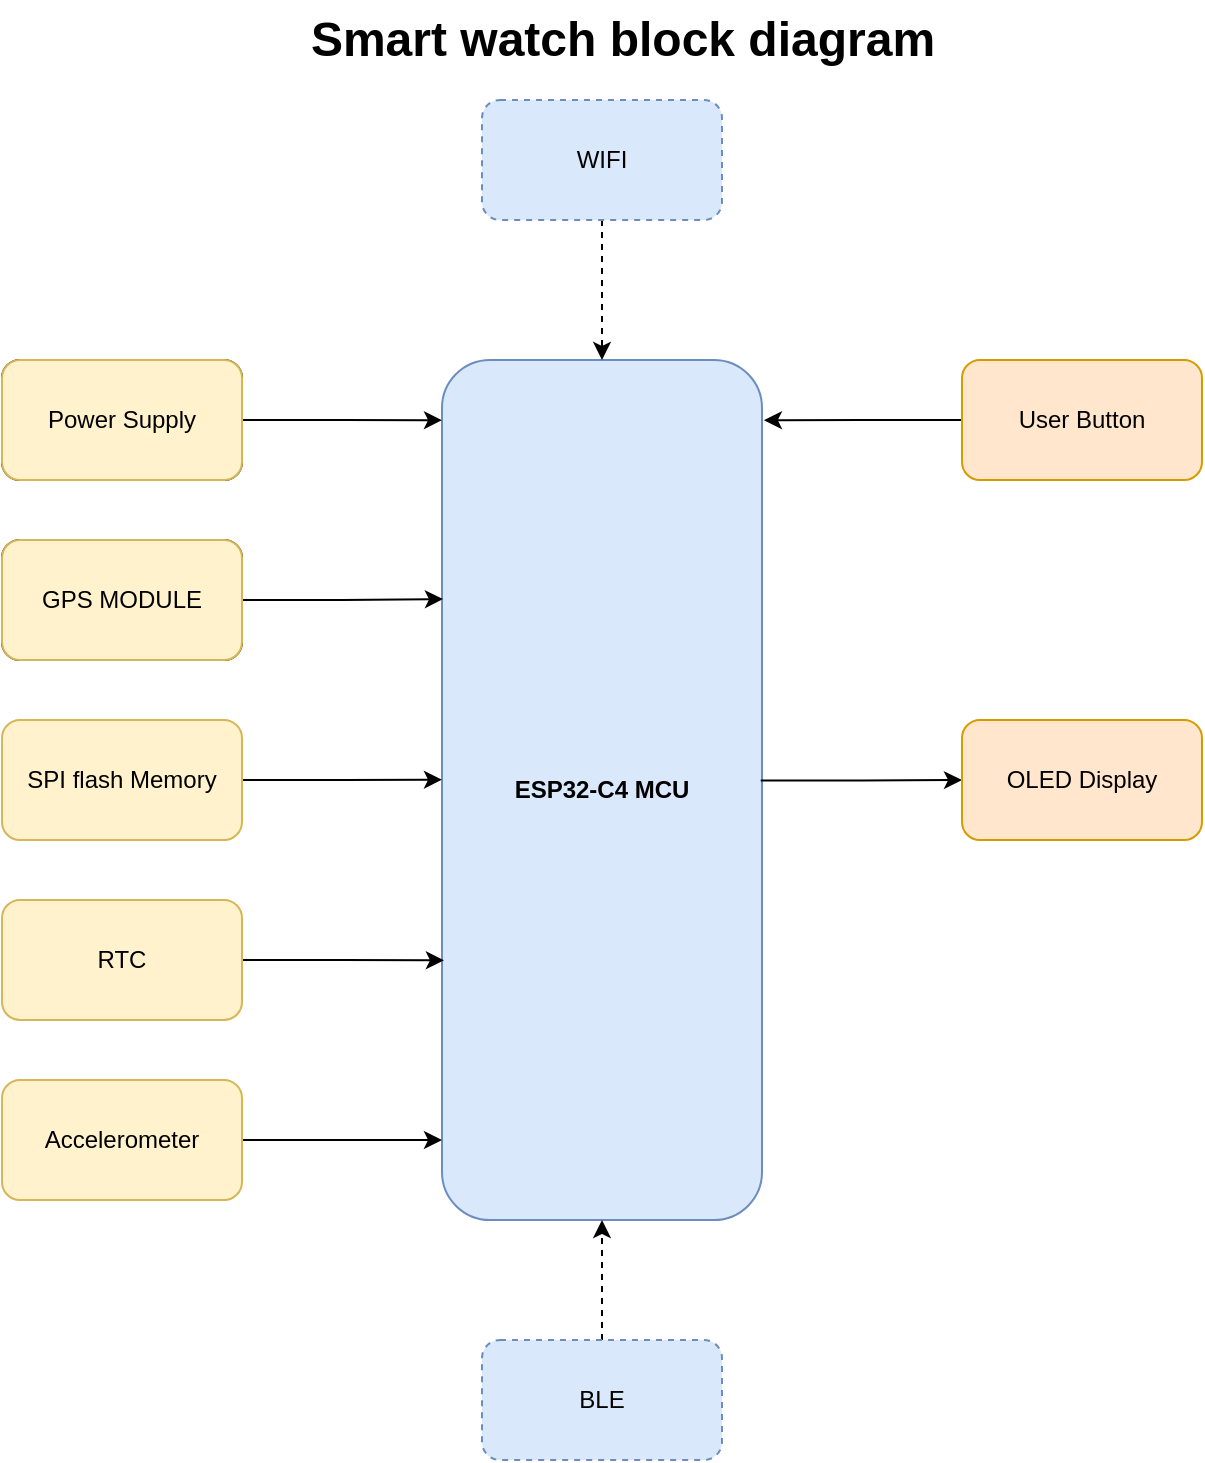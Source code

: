 <mxfile version="20.8.16" type="device"><diagram name="Page-1" id="qMAFrWNoc0MmtMFVMdbP"><mxGraphModel dx="1292" dy="774" grid="1" gridSize="10" guides="1" tooltips="1" connect="1" arrows="1" fold="1" page="1" pageScale="1" pageWidth="850" pageHeight="1100" math="0" shadow="0"><root><mxCell id="0"/><mxCell id="1" parent="0"/><mxCell id="UUq1cRBALcThL7muqQgj-1" value="&lt;b&gt;ESP32-C4 MCU&lt;/b&gt;" style="rounded=1;whiteSpace=wrap;html=1;fillColor=#dae8fc;strokeColor=#6c8ebf;" vertex="1" parent="1"><mxGeometry x="330" y="230" width="160" height="430" as="geometry"/></mxCell><mxCell id="UUq1cRBALcThL7muqQgj-11" style="edgeStyle=orthogonalEdgeStyle;rounded=0;orthogonalLoop=1;jettySize=auto;html=1;entryX=0.003;entryY=0.278;entryDx=0;entryDy=0;entryPerimeter=0;" edge="1" parent="1" source="UUq1cRBALcThL7muqQgj-2" target="UUq1cRBALcThL7muqQgj-1"><mxGeometry relative="1" as="geometry"/></mxCell><mxCell id="UUq1cRBALcThL7muqQgj-2" value="GPS MODULE" style="rounded=1;whiteSpace=wrap;html=1;" vertex="1" parent="1"><mxGeometry x="110" y="320" width="120" height="60" as="geometry"/></mxCell><mxCell id="UUq1cRBALcThL7muqQgj-12" style="edgeStyle=orthogonalEdgeStyle;rounded=0;orthogonalLoop=1;jettySize=auto;html=1;entryX=0;entryY=0.488;entryDx=0;entryDy=0;entryPerimeter=0;" edge="1" parent="1" source="UUq1cRBALcThL7muqQgj-3" target="UUq1cRBALcThL7muqQgj-1"><mxGeometry relative="1" as="geometry"><mxPoint x="320" y="440" as="targetPoint"/></mxGeometry></mxCell><mxCell id="UUq1cRBALcThL7muqQgj-3" value="SPI flash Memory" style="rounded=1;whiteSpace=wrap;html=1;fillColor=#fff2cc;strokeColor=#d6b656;" vertex="1" parent="1"><mxGeometry x="110" y="410" width="120" height="60" as="geometry"/></mxCell><mxCell id="UUq1cRBALcThL7muqQgj-13" style="edgeStyle=orthogonalEdgeStyle;rounded=0;orthogonalLoop=1;jettySize=auto;html=1;entryX=0.006;entryY=0.698;entryDx=0;entryDy=0;entryPerimeter=0;" edge="1" parent="1" source="UUq1cRBALcThL7muqQgj-4" target="UUq1cRBALcThL7muqQgj-1"><mxGeometry relative="1" as="geometry"/></mxCell><mxCell id="UUq1cRBALcThL7muqQgj-4" value="RTC" style="rounded=1;whiteSpace=wrap;html=1;fillColor=#fff2cc;strokeColor=#d6b656;" vertex="1" parent="1"><mxGeometry x="110" y="500" width="120" height="60" as="geometry"/></mxCell><mxCell id="UUq1cRBALcThL7muqQgj-10" style="edgeStyle=orthogonalEdgeStyle;rounded=0;orthogonalLoop=1;jettySize=auto;html=1;entryX=0;entryY=0.07;entryDx=0;entryDy=0;entryPerimeter=0;" edge="1" parent="1" source="UUq1cRBALcThL7muqQgj-5" target="UUq1cRBALcThL7muqQgj-1"><mxGeometry relative="1" as="geometry"><mxPoint x="320" y="260" as="targetPoint"/></mxGeometry></mxCell><mxCell id="UUq1cRBALcThL7muqQgj-5" value="Power Supply" style="rounded=1;whiteSpace=wrap;html=1;" vertex="1" parent="1"><mxGeometry x="110" y="230" width="120" height="60" as="geometry"/></mxCell><mxCell id="UUq1cRBALcThL7muqQgj-14" style="edgeStyle=orthogonalEdgeStyle;rounded=0;orthogonalLoop=1;jettySize=auto;html=1;entryX=0;entryY=0.907;entryDx=0;entryDy=0;entryPerimeter=0;" edge="1" parent="1" source="UUq1cRBALcThL7muqQgj-6" target="UUq1cRBALcThL7muqQgj-1"><mxGeometry relative="1" as="geometry"/></mxCell><mxCell id="UUq1cRBALcThL7muqQgj-6" value="Accelerometer&lt;br&gt;" style="rounded=1;whiteSpace=wrap;html=1;fillColor=#fff2cc;strokeColor=#d6b656;" vertex="1" parent="1"><mxGeometry x="110" y="590" width="120" height="60" as="geometry"/></mxCell><mxCell id="UUq1cRBALcThL7muqQgj-15" style="edgeStyle=orthogonalEdgeStyle;rounded=0;orthogonalLoop=1;jettySize=auto;html=1;exitX=0.996;exitY=0.489;exitDx=0;exitDy=0;exitPerimeter=0;" edge="1" parent="1" source="UUq1cRBALcThL7muqQgj-1" target="UUq1cRBALcThL7muqQgj-8"><mxGeometry relative="1" as="geometry"/></mxCell><mxCell id="UUq1cRBALcThL7muqQgj-8" value="OLED Display" style="rounded=1;whiteSpace=wrap;html=1;fillColor=#ffe6cc;strokeColor=#d79b00;" vertex="1" parent="1"><mxGeometry x="590" y="410" width="120" height="60" as="geometry"/></mxCell><mxCell id="UUq1cRBALcThL7muqQgj-17" style="edgeStyle=orthogonalEdgeStyle;rounded=0;orthogonalLoop=1;jettySize=auto;html=1;entryX=0.5;entryY=1;entryDx=0;entryDy=0;dashed=1;" edge="1" parent="1" source="UUq1cRBALcThL7muqQgj-16" target="UUq1cRBALcThL7muqQgj-1"><mxGeometry relative="1" as="geometry"/></mxCell><mxCell id="UUq1cRBALcThL7muqQgj-16" value="BLE" style="rounded=1;whiteSpace=wrap;html=1;dashed=1;fillColor=#dae8fc;strokeColor=#6c8ebf;" vertex="1" parent="1"><mxGeometry x="350" y="720" width="120" height="60" as="geometry"/></mxCell><mxCell id="UUq1cRBALcThL7muqQgj-19" style="edgeStyle=orthogonalEdgeStyle;rounded=0;orthogonalLoop=1;jettySize=auto;html=1;entryX=0.5;entryY=0;entryDx=0;entryDy=0;dashed=1;" edge="1" parent="1" source="UUq1cRBALcThL7muqQgj-18" target="UUq1cRBALcThL7muqQgj-1"><mxGeometry relative="1" as="geometry"/></mxCell><mxCell id="UUq1cRBALcThL7muqQgj-18" value="WIFI" style="rounded=1;whiteSpace=wrap;html=1;dashed=1;fillColor=#dae8fc;strokeColor=#6c8ebf;" vertex="1" parent="1"><mxGeometry x="350" y="100" width="120" height="60" as="geometry"/></mxCell><mxCell id="UUq1cRBALcThL7muqQgj-20" value="Power Supply" style="rounded=1;whiteSpace=wrap;html=1;fillColor=#fff2cc;strokeColor=#d6b656;" vertex="1" parent="1"><mxGeometry x="110" y="230" width="120" height="60" as="geometry"/></mxCell><mxCell id="UUq1cRBALcThL7muqQgj-21" value="GPS MODULE" style="rounded=1;whiteSpace=wrap;html=1;fillColor=#fff2cc;strokeColor=#d6b656;" vertex="1" parent="1"><mxGeometry x="110" y="320" width="120" height="60" as="geometry"/></mxCell><mxCell id="UUq1cRBALcThL7muqQgj-23" style="edgeStyle=orthogonalEdgeStyle;rounded=0;orthogonalLoop=1;jettySize=auto;html=1;entryX=1.006;entryY=0.07;entryDx=0;entryDy=0;entryPerimeter=0;" edge="1" parent="1" source="UUq1cRBALcThL7muqQgj-22" target="UUq1cRBALcThL7muqQgj-1"><mxGeometry relative="1" as="geometry"/></mxCell><mxCell id="UUq1cRBALcThL7muqQgj-22" value="User Button" style="rounded=1;whiteSpace=wrap;html=1;fillColor=#ffe6cc;strokeColor=#d79b00;" vertex="1" parent="1"><mxGeometry x="590" y="230" width="120" height="60" as="geometry"/></mxCell><mxCell id="UUq1cRBALcThL7muqQgj-24" value="Smart watch block diagram" style="text;strokeColor=none;fillColor=none;html=1;fontSize=24;fontStyle=1;verticalAlign=middle;align=center;" vertex="1" parent="1"><mxGeometry x="370" y="50" width="100" height="40" as="geometry"/></mxCell></root></mxGraphModel></diagram></mxfile>